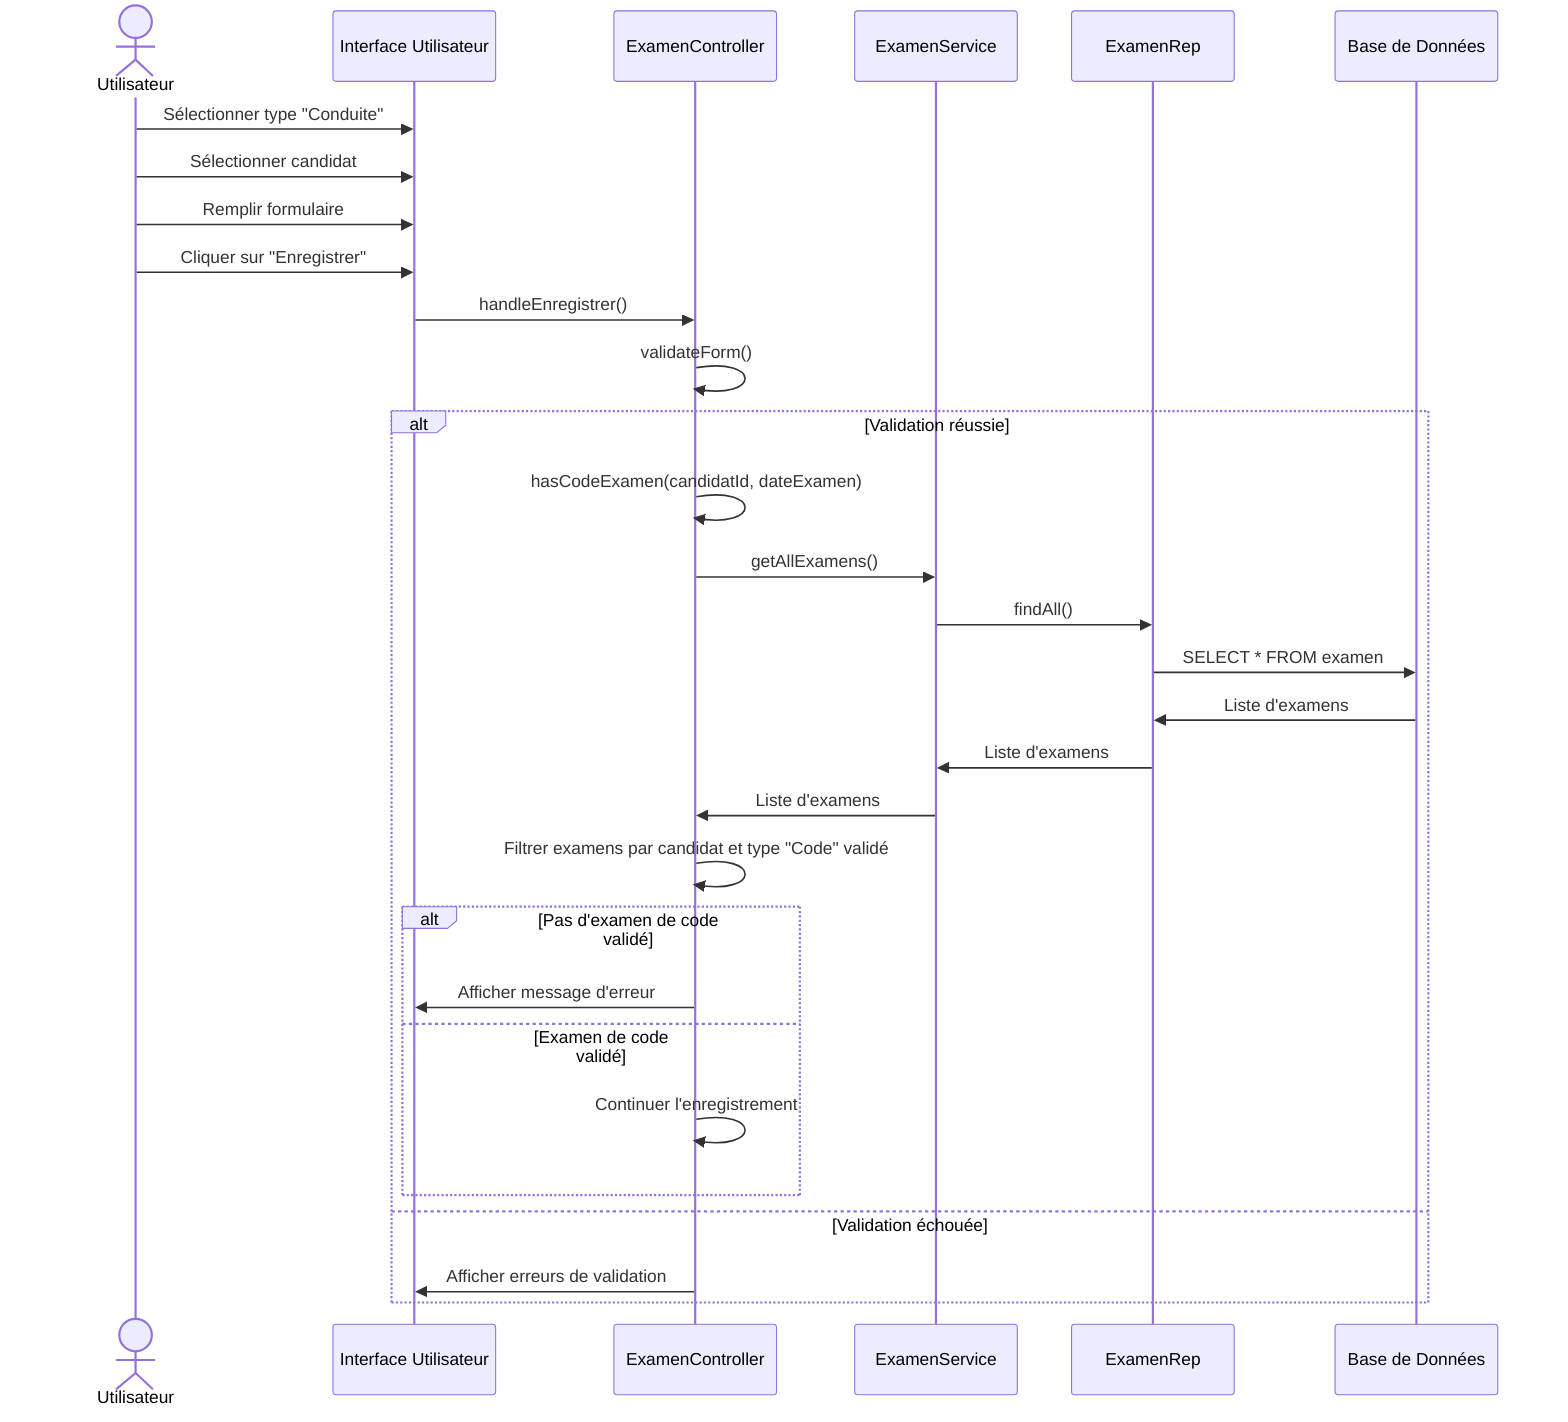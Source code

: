 sequenceDiagram
    actor Utilisateur
    participant IHM as Interface Utilisateur
    participant Ctrl as ExamenController
    participant Svc as ExamenService
    participant Rep as ExamenRep
    participant DB as Base de Données

    Utilisateur->>IHM: Sélectionner type "Conduite"
    Utilisateur->>IHM: Sélectionner candidat
    Utilisateur->>IHM: Remplir formulaire
    Utilisateur->>IHM: Cliquer sur "Enregistrer"
    IHM->>Ctrl: handleEnregistrer()
    Ctrl->>Ctrl: validateForm()
    alt Validation réussie
        Ctrl->>Ctrl: hasCodeExamen(candidatId, dateExamen)
        Ctrl->>Svc: getAllExamens()
        Svc->>Rep: findAll()
        Rep->>DB: SELECT * FROM examen
        DB->>Rep: Liste d'examens
        Rep->>Svc: Liste d'examens
        Svc->>Ctrl: Liste d'examens
        Ctrl->>Ctrl: Filtrer examens par candidat et type "Code" validé
        alt Pas d'examen de code validé
            Ctrl->>IHM: Afficher message d'erreur
        else Examen de code validé
            Ctrl->>Ctrl: Continuer l'enregistrement
        end
    else Validation échouée
        Ctrl->>IHM: Afficher erreurs de validation
    end